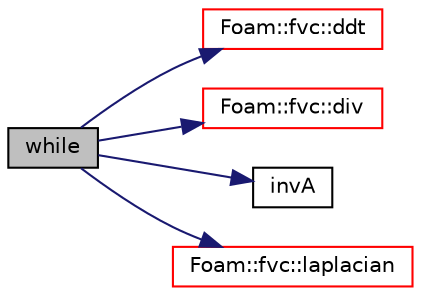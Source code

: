 digraph "while"
{
  bgcolor="transparent";
  edge [fontname="Helvetica",fontsize="10",labelfontname="Helvetica",labelfontsize="10"];
  node [fontname="Helvetica",fontsize="10",shape=record];
  rankdir="LR";
  Node312 [label="while",height=0.2,width=0.4,color="black", fillcolor="grey75", style="filled", fontcolor="black"];
  Node312 -> Node313 [color="midnightblue",fontsize="10",style="solid",fontname="Helvetica"];
  Node313 [label="Foam::fvc::ddt",height=0.2,width=0.4,color="red",URL="$a21861.html#a5dc871206ab86042756c8ccfdc5797ad"];
  Node312 -> Node376 [color="midnightblue",fontsize="10",style="solid",fontname="Helvetica"];
  Node376 [label="Foam::fvc::div",height=0.2,width=0.4,color="red",URL="$a21861.html#a585533948ad80abfe589d920c641f251"];
  Node312 -> Node610 [color="midnightblue",fontsize="10",style="solid",fontname="Helvetica"];
  Node610 [label="invA",height=0.2,width=0.4,color="black",URL="$a39425.html#af3ae268451a5f7585a056afe992b82e5"];
  Node312 -> Node611 [color="midnightblue",fontsize="10",style="solid",fontname="Helvetica"];
  Node611 [label="Foam::fvc::laplacian",height=0.2,width=0.4,color="red",URL="$a21861.html#ac75bff389d0405149b204b0d7ac214cd"];
}
